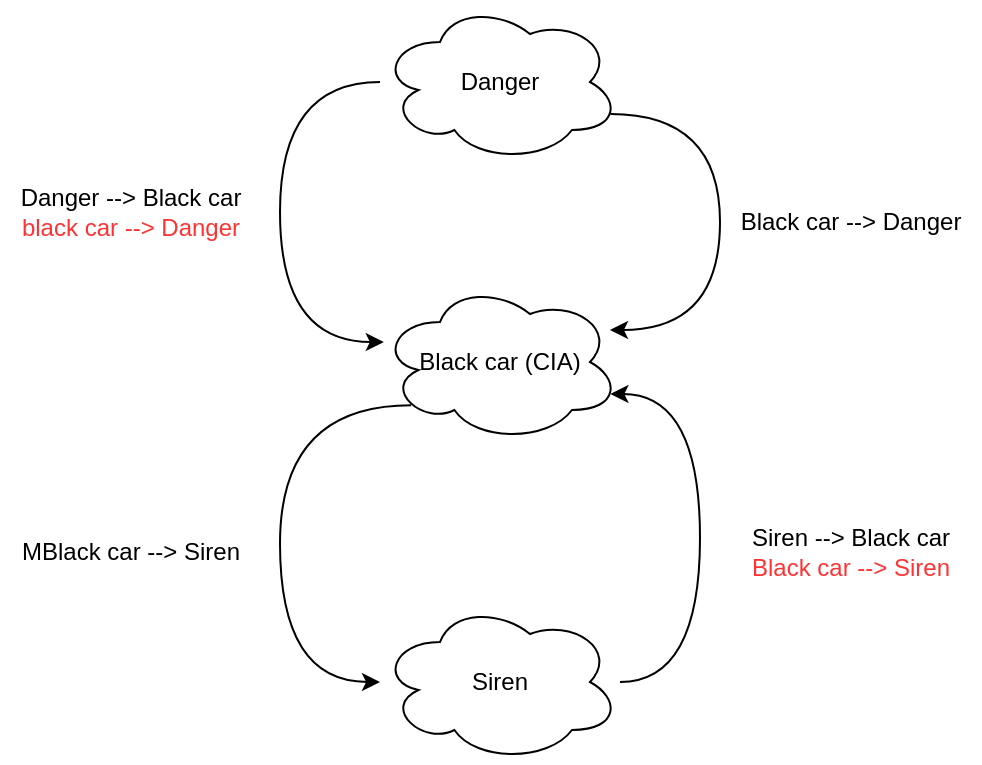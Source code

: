 <mxfile version="14.0.0" type="github">
  <diagram id="gsHMI7wYudKdyFLWg7R-" name="Page-1">
    <mxGraphModel dx="574" dy="370" grid="1" gridSize="10" guides="1" tooltips="1" connect="1" arrows="1" fold="1" page="1" pageScale="1" pageWidth="850" pageHeight="1100" math="0" shadow="0">
      <root>
        <mxCell id="0" />
        <mxCell id="1" parent="0" />
        <mxCell id="-_2ycic4Zb3XH3Ta3Dnx-20" value="" style="edgeStyle=orthogonalEdgeStyle;curved=1;orthogonalLoop=1;jettySize=auto;html=1;" edge="1" parent="1" source="-_2ycic4Zb3XH3Ta3Dnx-1" target="-_2ycic4Zb3XH3Ta3Dnx-19">
          <mxGeometry relative="1" as="geometry">
            <Array as="points">
              <mxPoint x="165" y="50" />
              <mxPoint x="165" y="180" />
            </Array>
          </mxGeometry>
        </mxCell>
        <mxCell id="-_2ycic4Zb3XH3Ta3Dnx-1" value="Danger" style="ellipse;shape=cloud;whiteSpace=wrap;html=1;" vertex="1" parent="1">
          <mxGeometry x="215" y="10" width="120" height="80" as="geometry" />
        </mxCell>
        <mxCell id="-_2ycic4Zb3XH3Ta3Dnx-10" value="" style="endArrow=classic;html=1;strokeColor=none;curved=1;" edge="1" parent="1">
          <mxGeometry width="50" height="50" relative="1" as="geometry">
            <mxPoint x="120" y="170" as="sourcePoint" />
            <mxPoint x="170" y="120" as="targetPoint" />
            <Array as="points">
              <mxPoint x="110" y="120" />
            </Array>
          </mxGeometry>
        </mxCell>
        <mxCell id="-_2ycic4Zb3XH3Ta3Dnx-22" value="" style="edgeStyle=orthogonalEdgeStyle;curved=1;orthogonalLoop=1;jettySize=auto;html=1;exitX=0.13;exitY=0.77;exitDx=0;exitDy=0;exitPerimeter=0;" edge="1" parent="1" source="-_2ycic4Zb3XH3Ta3Dnx-19">
          <mxGeometry relative="1" as="geometry">
            <mxPoint x="215" y="190" as="sourcePoint" />
            <mxPoint x="215" y="350" as="targetPoint" />
            <Array as="points">
              <mxPoint x="165" y="212" />
              <mxPoint x="165" y="350" />
            </Array>
          </mxGeometry>
        </mxCell>
        <mxCell id="-_2ycic4Zb3XH3Ta3Dnx-19" value="Black car (CIA)" style="ellipse;shape=cloud;whiteSpace=wrap;html=1;" vertex="1" parent="1">
          <mxGeometry x="215" y="150" width="120" height="80" as="geometry" />
        </mxCell>
        <mxCell id="-_2ycic4Zb3XH3Ta3Dnx-24" value="" style="edgeStyle=orthogonalEdgeStyle;orthogonalLoop=1;jettySize=auto;html=1;entryX=0.96;entryY=0.7;entryDx=0;entryDy=0;entryPerimeter=0;curved=1;" edge="1" parent="1" target="-_2ycic4Zb3XH3Ta3Dnx-19">
          <mxGeometry relative="1" as="geometry">
            <mxPoint x="335" y="350" as="sourcePoint" />
            <Array as="points">
              <mxPoint x="375" y="350" />
              <mxPoint x="375" y="206" />
            </Array>
          </mxGeometry>
        </mxCell>
        <mxCell id="-_2ycic4Zb3XH3Ta3Dnx-27" value="" style="edgeStyle=orthogonalEdgeStyle;curved=1;orthogonalLoop=1;jettySize=auto;html=1;exitX=0.96;exitY=0.7;exitDx=0;exitDy=0;exitPerimeter=0;" edge="1" parent="1" source="-_2ycic4Zb3XH3Ta3Dnx-1" target="-_2ycic4Zb3XH3Ta3Dnx-19">
          <mxGeometry relative="1" as="geometry">
            <Array as="points">
              <mxPoint x="385" y="66" />
              <mxPoint x="385" y="174" />
            </Array>
          </mxGeometry>
        </mxCell>
        <mxCell id="-_2ycic4Zb3XH3Ta3Dnx-28" value="Danger --&amp;gt; Black car&lt;br&gt;&lt;font color=&quot;#ff3333&quot;&gt;black car --&amp;gt; Danger&lt;/font&gt;" style="text;html=1;align=center;verticalAlign=middle;resizable=0;points=[];autosize=1;" vertex="1" parent="1">
          <mxGeometry x="25" y="100" width="130" height="30" as="geometry" />
        </mxCell>
        <mxCell id="-_2ycic4Zb3XH3Ta3Dnx-36" value="Siren" style="ellipse;shape=cloud;whiteSpace=wrap;html=1;" vertex="1" parent="1">
          <mxGeometry x="215" y="310" width="120" height="80" as="geometry" />
        </mxCell>
        <mxCell id="-_2ycic4Zb3XH3Ta3Dnx-37" value="MBlack car --&amp;gt; Siren" style="text;html=1;align=center;verticalAlign=middle;resizable=0;points=[];autosize=1;" vertex="1" parent="1">
          <mxGeometry x="30" y="275" width="120" height="20" as="geometry" />
        </mxCell>
        <mxCell id="-_2ycic4Zb3XH3Ta3Dnx-38" value="Black car --&amp;gt; Danger" style="text;html=1;align=center;verticalAlign=middle;resizable=0;points=[];autosize=1;" vertex="1" parent="1">
          <mxGeometry x="385" y="110" width="130" height="20" as="geometry" />
        </mxCell>
        <mxCell id="-_2ycic4Zb3XH3Ta3Dnx-39" value="Siren --&amp;gt; Black car&lt;br&gt;&lt;font color=&quot;#ff3333&quot;&gt;Black car --&amp;gt; Siren&lt;/font&gt;" style="text;html=1;align=center;verticalAlign=middle;resizable=0;points=[];autosize=1;" vertex="1" parent="1">
          <mxGeometry x="395" y="270" width="110" height="30" as="geometry" />
        </mxCell>
      </root>
    </mxGraphModel>
  </diagram>
</mxfile>
